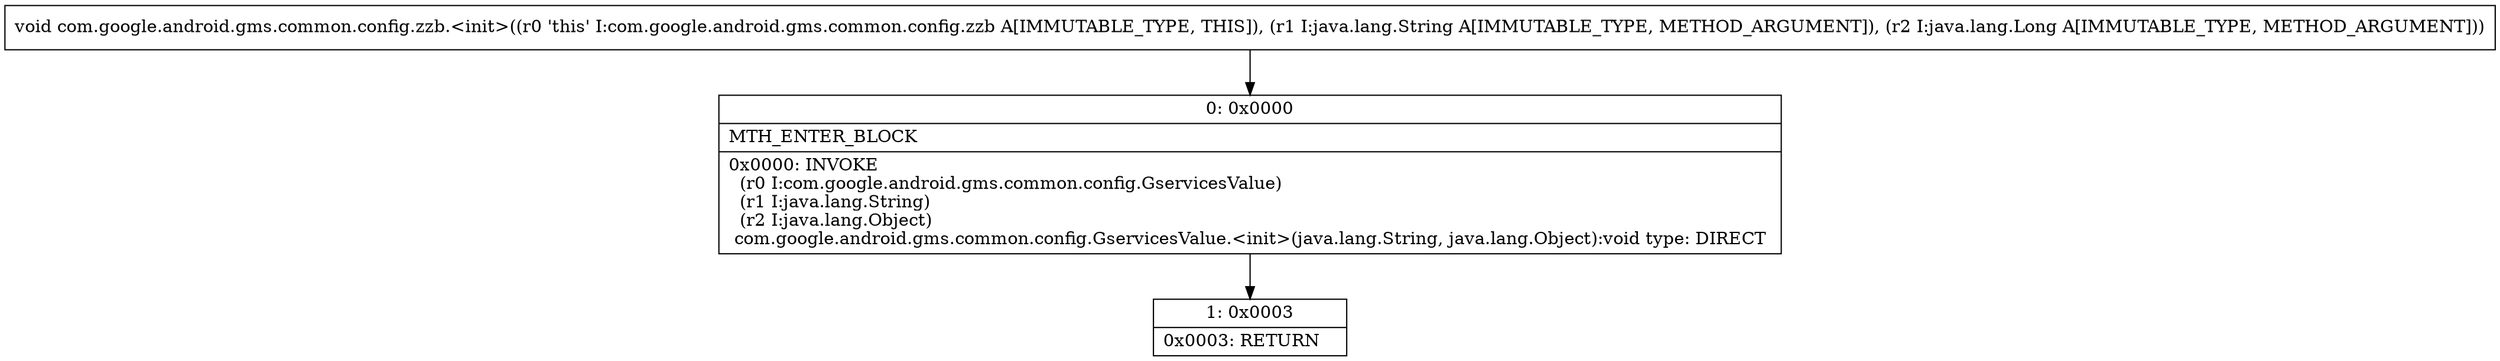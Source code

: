 digraph "CFG forcom.google.android.gms.common.config.zzb.\<init\>(Ljava\/lang\/String;Ljava\/lang\/Long;)V" {
Node_0 [shape=record,label="{0\:\ 0x0000|MTH_ENTER_BLOCK\l|0x0000: INVOKE  \l  (r0 I:com.google.android.gms.common.config.GservicesValue)\l  (r1 I:java.lang.String)\l  (r2 I:java.lang.Object)\l com.google.android.gms.common.config.GservicesValue.\<init\>(java.lang.String, java.lang.Object):void type: DIRECT \l}"];
Node_1 [shape=record,label="{1\:\ 0x0003|0x0003: RETURN   \l}"];
MethodNode[shape=record,label="{void com.google.android.gms.common.config.zzb.\<init\>((r0 'this' I:com.google.android.gms.common.config.zzb A[IMMUTABLE_TYPE, THIS]), (r1 I:java.lang.String A[IMMUTABLE_TYPE, METHOD_ARGUMENT]), (r2 I:java.lang.Long A[IMMUTABLE_TYPE, METHOD_ARGUMENT])) }"];
MethodNode -> Node_0;
Node_0 -> Node_1;
}

